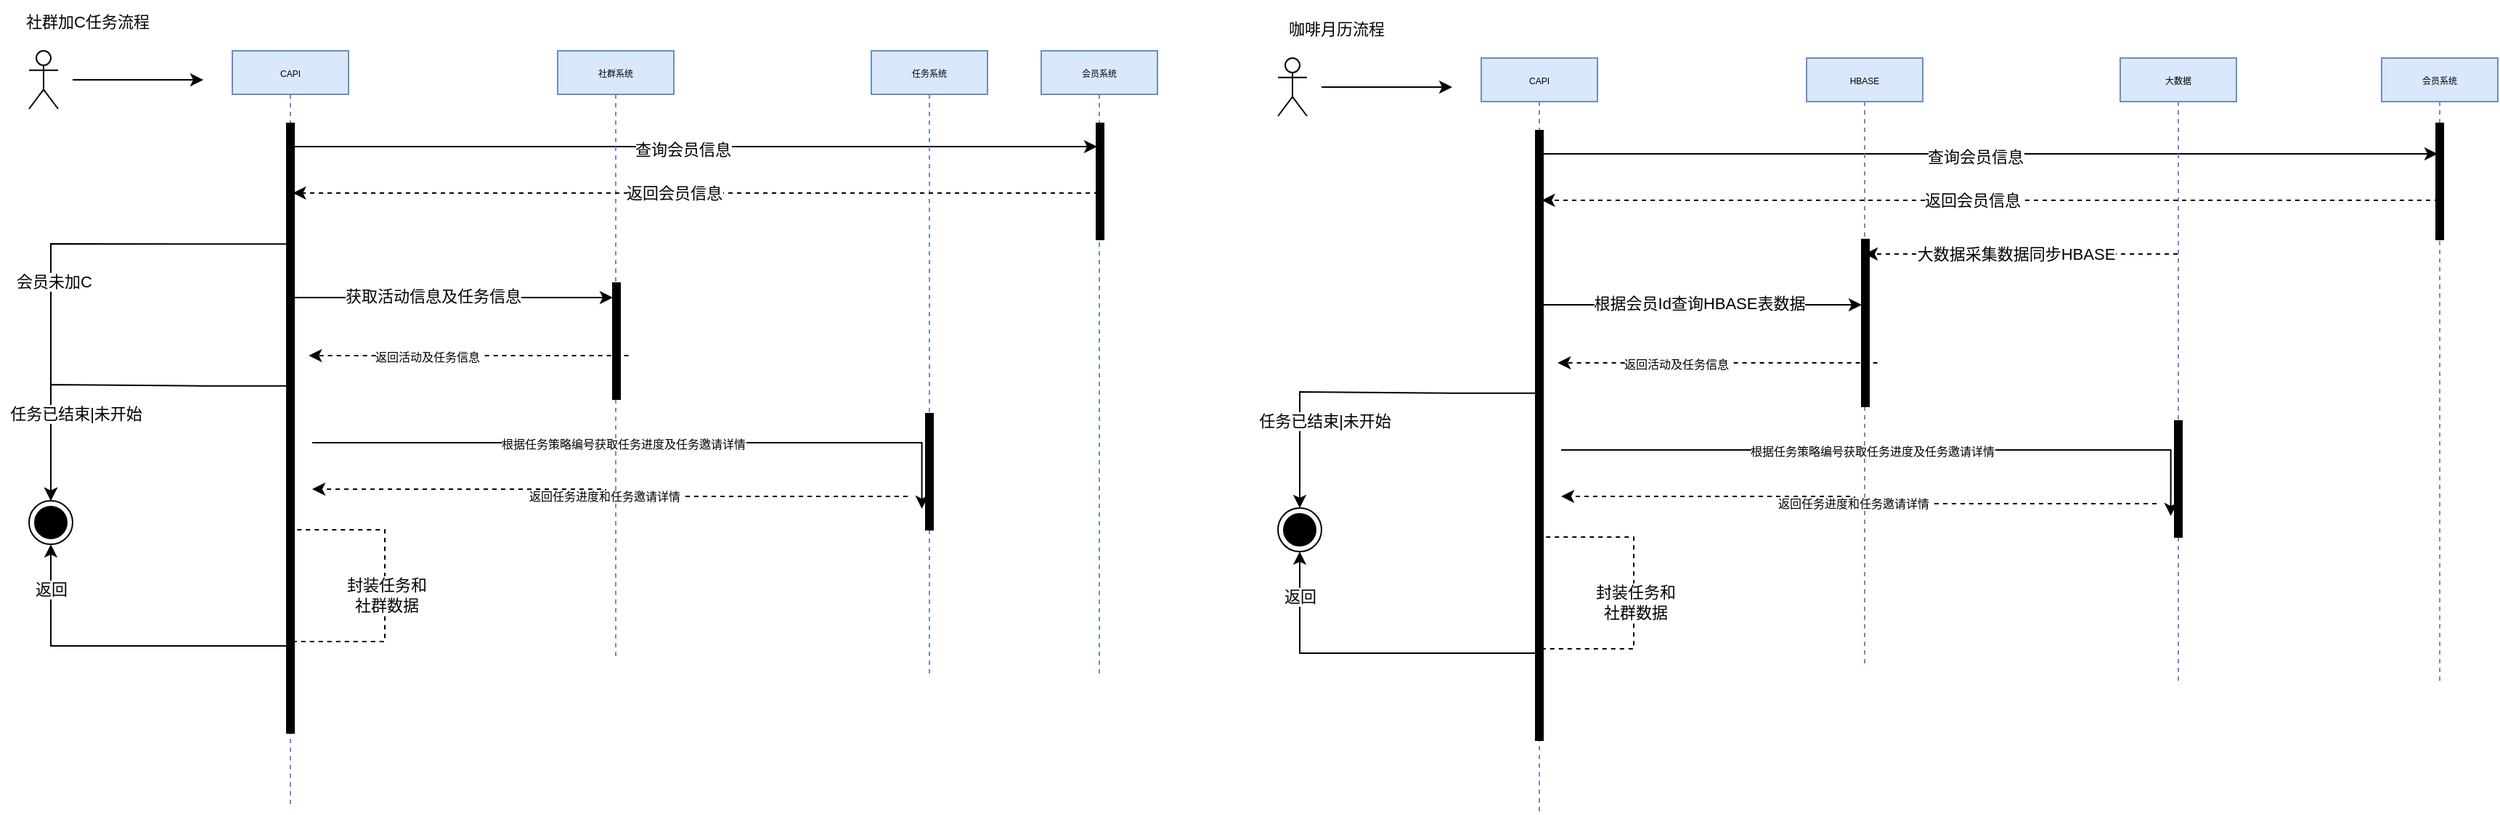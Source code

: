 <mxfile version="20.8.20" type="github">
  <diagram name="第 1 页" id="qlhUh7HrVUXP-Ii_Uvlv">
    <mxGraphModel dx="844" dy="445" grid="1" gridSize="10" guides="1" tooltips="1" connect="1" arrows="1" fold="1" page="1" pageScale="1" pageWidth="827" pageHeight="1169" math="0" shadow="0">
      <root>
        <mxCell id="0" />
        <mxCell id="1" parent="0" />
        <mxCell id="Bw2Q_cXHKGolPMlhN2pN-20" value="" style="edgeStyle=elbowEdgeStyle;rounded=0;orthogonalLoop=1;jettySize=auto;html=1;elbow=vertical;curved=0;fontSize=11;" edge="1" parent="1">
          <mxGeometry relative="1" as="geometry">
            <mxPoint x="232.5" y="220" as="sourcePoint" />
            <mxPoint x="452.0" y="220" as="targetPoint" />
            <Array as="points">
              <mxPoint x="292.5" y="220" />
            </Array>
          </mxGeometry>
        </mxCell>
        <mxCell id="Bw2Q_cXHKGolPMlhN2pN-21" value="获取活动信息及任务信息" style="edgeLabel;html=1;align=center;verticalAlign=middle;resizable=0;points=[];fontSize=11;" vertex="1" connectable="0" parent="Bw2Q_cXHKGolPMlhN2pN-20">
          <mxGeometry x="-0.205" y="1" relative="1" as="geometry">
            <mxPoint x="8" as="offset" />
          </mxGeometry>
        </mxCell>
        <mxCell id="Bw2Q_cXHKGolPMlhN2pN-45" style="edgeStyle=elbowEdgeStyle;rounded=0;orthogonalLoop=1;jettySize=auto;html=1;elbow=vertical;curved=0;fontSize=11;entryX=0.5;entryY=1;entryDx=0;entryDy=0;" edge="1" parent="1" source="Bw2Q_cXHKGolPMlhN2pN-1" target="Bw2Q_cXHKGolPMlhN2pN-47">
          <mxGeometry relative="1" as="geometry">
            <mxPoint x="95" y="400" as="targetPoint" />
            <mxPoint x="234.5" y="490" as="sourcePoint" />
            <Array as="points">
              <mxPoint x="70" y="460" />
            </Array>
          </mxGeometry>
        </mxCell>
        <mxCell id="Bw2Q_cXHKGolPMlhN2pN-46" value="返回" style="edgeLabel;html=1;align=center;verticalAlign=middle;resizable=0;points=[];fontSize=11;" vertex="1" connectable="0" parent="Bw2Q_cXHKGolPMlhN2pN-45">
          <mxGeometry x="0.505" y="-2" relative="1" as="geometry">
            <mxPoint x="-2" y="-27" as="offset" />
          </mxGeometry>
        </mxCell>
        <mxCell id="Bw2Q_cXHKGolPMlhN2pN-51" style="edgeStyle=elbowEdgeStyle;rounded=0;orthogonalLoop=1;jettySize=auto;html=1;elbow=vertical;curved=0;entryX=0.481;entryY=0.154;entryDx=0;entryDy=0;entryPerimeter=0;fontSize=11;" edge="1" parent="1" source="Bw2Q_cXHKGolPMlhN2pN-1" target="Bw2Q_cXHKGolPMlhN2pN-49">
          <mxGeometry relative="1" as="geometry" />
        </mxCell>
        <mxCell id="Bw2Q_cXHKGolPMlhN2pN-52" value="查询会员信息" style="edgeLabel;html=1;align=center;verticalAlign=middle;resizable=0;points=[];fontSize=11;" vertex="1" connectable="0" parent="Bw2Q_cXHKGolPMlhN2pN-51">
          <mxGeometry x="-0.03" y="-2" relative="1" as="geometry">
            <mxPoint as="offset" />
          </mxGeometry>
        </mxCell>
        <mxCell id="Bw2Q_cXHKGolPMlhN2pN-55" style="edgeStyle=elbowEdgeStyle;rounded=0;orthogonalLoop=1;jettySize=auto;html=1;elbow=vertical;curved=0;fontSize=11;exitX=-0.118;exitY=0.198;exitDx=0;exitDy=0;exitPerimeter=0;entryX=0.5;entryY=0;entryDx=0;entryDy=0;" edge="1" parent="1" source="Bw2Q_cXHKGolPMlhN2pN-13" target="Bw2Q_cXHKGolPMlhN2pN-47">
          <mxGeometry relative="1" as="geometry">
            <mxPoint x="65" y="350" as="targetPoint" />
            <Array as="points">
              <mxPoint x="130" y="183" />
            </Array>
          </mxGeometry>
        </mxCell>
        <mxCell id="Bw2Q_cXHKGolPMlhN2pN-56" value="会员未加C" style="edgeLabel;html=1;align=center;verticalAlign=middle;resizable=0;points=[];fontSize=11;" vertex="1" connectable="0" parent="Bw2Q_cXHKGolPMlhN2pN-55">
          <mxGeometry x="0.11" y="2" relative="1" as="geometry">
            <mxPoint as="offset" />
          </mxGeometry>
        </mxCell>
        <mxCell id="Bw2Q_cXHKGolPMlhN2pN-1" value="&lt;pre style=&quot;border-color: var(--border-color); line-height: 7.2px;&quot;&gt;&lt;font style=&quot;border-color: var(--border-color); font-size: 6px;&quot; face=&quot;Helvetica&quot;&gt;CAPI&lt;/font&gt;&lt;/pre&gt;" style="shape=umlLifeline;perimeter=lifelinePerimeter;whiteSpace=wrap;html=1;container=0;dropTarget=0;collapsible=0;recursiveResize=0;outlineConnect=0;portConstraint=eastwest;newEdgeStyle={&quot;edgeStyle&quot;:&quot;elbowEdgeStyle&quot;,&quot;elbow&quot;:&quot;vertical&quot;,&quot;curved&quot;:0,&quot;rounded&quot;:0};size=30;strokeWidth=1;fillColor=#dae8fc;strokeColor=#6c8ebf;align=center;" vertex="1" parent="1">
          <mxGeometry x="190" y="50" width="80" height="520" as="geometry" />
        </mxCell>
        <mxCell id="Bw2Q_cXHKGolPMlhN2pN-22" style="edgeStyle=elbowEdgeStyle;rounded=0;orthogonalLoop=1;jettySize=auto;html=1;elbow=vertical;curved=0;fontSize=8;dashed=1;" edge="1" parent="1">
          <mxGeometry relative="1" as="geometry">
            <mxPoint x="462.81" y="260" as="sourcePoint" />
            <mxPoint x="242.62" y="260" as="targetPoint" />
            <Array as="points">
              <mxPoint x="463" y="260" />
            </Array>
          </mxGeometry>
        </mxCell>
        <mxCell id="Bw2Q_cXHKGolPMlhN2pN-24" value="返回活动及任务信息" style="edgeLabel;html=1;align=center;verticalAlign=middle;resizable=0;points=[];fontSize=8;" vertex="1" connectable="0" parent="Bw2Q_cXHKGolPMlhN2pN-22">
          <mxGeometry x="0.161" y="1" relative="1" as="geometry">
            <mxPoint x="-11" as="offset" />
          </mxGeometry>
        </mxCell>
        <mxCell id="Bw2Q_cXHKGolPMlhN2pN-9" value="&lt;pre style=&quot;border-color: var(--border-color); line-height: 7.2px;&quot;&gt;&lt;font style=&quot;border-color: var(--border-color); font-size: 6px;&quot; face=&quot;Helvetica&quot;&gt;社群系统&lt;/font&gt;&lt;/pre&gt;" style="shape=umlLifeline;perimeter=lifelinePerimeter;whiteSpace=wrap;html=1;container=0;dropTarget=0;collapsible=0;recursiveResize=0;outlineConnect=0;portConstraint=eastwest;newEdgeStyle={&quot;edgeStyle&quot;:&quot;elbowEdgeStyle&quot;,&quot;elbow&quot;:&quot;vertical&quot;,&quot;curved&quot;:0,&quot;rounded&quot;:0};size=30;strokeWidth=1;fillColor=#dae8fc;strokeColor=#6c8ebf;align=center;" vertex="1" parent="1">
          <mxGeometry x="414" y="50" width="80" height="420" as="geometry" />
        </mxCell>
        <mxCell id="Bw2Q_cXHKGolPMlhN2pN-10" value="&lt;pre style=&quot;border-color: var(--border-color); line-height: 7.2px;&quot;&gt;&lt;font style=&quot;border-color: var(--border-color); font-size: 6px;&quot; face=&quot;Helvetica&quot;&gt;任务系统&lt;/font&gt;&lt;/pre&gt;" style="shape=umlLifeline;perimeter=lifelinePerimeter;whiteSpace=wrap;html=1;container=0;dropTarget=0;collapsible=0;recursiveResize=0;outlineConnect=0;portConstraint=eastwest;newEdgeStyle={&quot;edgeStyle&quot;:&quot;elbowEdgeStyle&quot;,&quot;elbow&quot;:&quot;vertical&quot;,&quot;curved&quot;:0,&quot;rounded&quot;:0};size=30;strokeWidth=1;fillColor=#dae8fc;strokeColor=#6c8ebf;align=center;" vertex="1" parent="1">
          <mxGeometry x="630" y="50" width="80" height="430" as="geometry" />
        </mxCell>
        <mxCell id="Bw2Q_cXHKGolPMlhN2pN-28" style="edgeStyle=orthogonalEdgeStyle;rounded=0;orthogonalLoop=1;jettySize=auto;html=1;entryX=-0.541;entryY=0.819;entryDx=0;entryDy=0;entryPerimeter=0;fontSize=8;" edge="1" parent="1" target="Bw2Q_cXHKGolPMlhN2pN-25">
          <mxGeometry relative="1" as="geometry">
            <mxPoint x="245" y="320" as="sourcePoint" />
            <Array as="points">
              <mxPoint x="545" y="320" />
              <mxPoint x="545" y="320" />
            </Array>
          </mxGeometry>
        </mxCell>
        <mxCell id="Bw2Q_cXHKGolPMlhN2pN-30" value="根据任务策略编号获取任务进度及任务邀请详情" style="edgeLabel;html=1;align=center;verticalAlign=middle;resizable=0;points=[];fontSize=8;" vertex="1" connectable="0" parent="Bw2Q_cXHKGolPMlhN2pN-28">
          <mxGeometry x="-0.306" y="-1" relative="1" as="geometry">
            <mxPoint x="52" as="offset" />
          </mxGeometry>
        </mxCell>
        <mxCell id="Bw2Q_cXHKGolPMlhN2pN-40" style="edgeStyle=orthogonalEdgeStyle;rounded=0;orthogonalLoop=1;jettySize=auto;html=1;fontSize=8;entryX=0.5;entryY=0;entryDx=0;entryDy=0;exitX=-0.117;exitY=0.233;exitDx=0;exitDy=0;exitPerimeter=0;" edge="1" parent="1" target="Bw2Q_cXHKGolPMlhN2pN-47">
          <mxGeometry relative="1" as="geometry">
            <mxPoint x="95" y="330" as="targetPoint" />
            <mxPoint x="231.915" y="280.87" as="sourcePoint" />
            <Array as="points">
              <mxPoint x="169" y="281" />
              <mxPoint x="90" y="280" />
            </Array>
          </mxGeometry>
        </mxCell>
        <mxCell id="Bw2Q_cXHKGolPMlhN2pN-41" value="&lt;font style=&quot;font-size: 11px;&quot;&gt;任务已结束|未开始&lt;/font&gt;" style="edgeLabel;html=1;align=center;verticalAlign=middle;resizable=0;points=[];fontSize=8;" vertex="1" connectable="0" parent="Bw2Q_cXHKGolPMlhN2pN-40">
          <mxGeometry x="0.213" y="3" relative="1" as="geometry">
            <mxPoint y="17" as="offset" />
          </mxGeometry>
        </mxCell>
        <mxCell id="Bw2Q_cXHKGolPMlhN2pN-13" value="" style="html=1;points=[];perimeter=orthogonalPerimeter;fillColor=strokeColor;fontSize=11;" vertex="1" parent="1">
          <mxGeometry x="227.5" y="100" width="5" height="420" as="geometry" />
        </mxCell>
        <mxCell id="Bw2Q_cXHKGolPMlhN2pN-18" value="" style="edgeStyle=elbowEdgeStyle;rounded=0;orthogonalLoop=1;jettySize=auto;html=1;elbow=vertical;curved=0;fontSize=11;" edge="1" parent="1">
          <mxGeometry relative="1" as="geometry">
            <mxPoint x="80" y="70" as="sourcePoint" />
            <mxPoint x="170" y="70" as="targetPoint" />
            <Array as="points">
              <mxPoint x="160" y="70" />
            </Array>
          </mxGeometry>
        </mxCell>
        <mxCell id="Bw2Q_cXHKGolPMlhN2pN-17" value="" style="shape=umlLifeline;perimeter=lifelinePerimeter;whiteSpace=wrap;html=1;container=0;dropTarget=0;collapsible=0;recursiveResize=0;outlineConnect=0;portConstraint=eastwest;newEdgeStyle={&quot;edgeStyle&quot;:&quot;elbowEdgeStyle&quot;,&quot;elbow&quot;:&quot;vertical&quot;,&quot;curved&quot;:0,&quot;rounded&quot;:0};participant=umlActor;fontSize=11;" vertex="1" parent="1">
          <mxGeometry x="50" y="50" width="20" height="40" as="geometry" />
        </mxCell>
        <mxCell id="Bw2Q_cXHKGolPMlhN2pN-23" value="" style="html=1;points=[];perimeter=orthogonalPerimeter;fillColor=strokeColor;fontSize=8;" vertex="1" parent="1">
          <mxGeometry x="452" y="210" width="5" height="80" as="geometry" />
        </mxCell>
        <mxCell id="Bw2Q_cXHKGolPMlhN2pN-31" style="edgeStyle=orthogonalEdgeStyle;rounded=0;orthogonalLoop=1;jettySize=auto;html=1;fontSize=8;dashed=1;" edge="1" parent="1">
          <mxGeometry relative="1" as="geometry">
            <mxPoint x="655" y="357" as="sourcePoint" />
            <mxPoint x="245" y="352" as="targetPoint" />
            <Array as="points">
              <mxPoint x="447" y="357" />
            </Array>
          </mxGeometry>
        </mxCell>
        <mxCell id="Bw2Q_cXHKGolPMlhN2pN-32" value="返回任务进度和任务邀请详情" style="edgeLabel;html=1;align=center;verticalAlign=middle;resizable=0;points=[];fontSize=8;" vertex="1" connectable="0" parent="Bw2Q_cXHKGolPMlhN2pN-31">
          <mxGeometry x="-0.202" relative="1" as="geometry">
            <mxPoint x="-44" as="offset" />
          </mxGeometry>
        </mxCell>
        <mxCell id="Bw2Q_cXHKGolPMlhN2pN-25" value="" style="html=1;points=[];perimeter=orthogonalPerimeter;fillColor=strokeColor;fontSize=8;" vertex="1" parent="1">
          <mxGeometry x="667.5" y="300" width="5" height="80" as="geometry" />
        </mxCell>
        <mxCell id="Bw2Q_cXHKGolPMlhN2pN-35" value="" style="edgeStyle=orthogonalEdgeStyle;rounded=0;orthogonalLoop=1;jettySize=auto;html=1;dashed=1;fontSize=8;endArrow=none;" edge="1" parent="1" target="Bw2Q_cXHKGolPMlhN2pN-1">
          <mxGeometry relative="1" as="geometry">
            <mxPoint x="239.145" y="457.15" as="targetPoint" />
            <mxPoint x="234.63" y="380.043" as="sourcePoint" />
            <Array as="points">
              <mxPoint x="295" y="380" />
              <mxPoint x="295" y="457" />
            </Array>
          </mxGeometry>
        </mxCell>
        <mxCell id="Bw2Q_cXHKGolPMlhN2pN-42" value="封装任务和&lt;br&gt;社群数据" style="edgeLabel;html=1;align=center;verticalAlign=middle;resizable=0;points=[];fontSize=11;" vertex="1" connectable="0" parent="Bw2Q_cXHKGolPMlhN2pN-35">
          <mxGeometry x="0.181" y="1" relative="1" as="geometry">
            <mxPoint y="-14" as="offset" />
          </mxGeometry>
        </mxCell>
        <mxCell id="Bw2Q_cXHKGolPMlhN2pN-47" value="" style="ellipse;html=1;shape=endState;fillColor=strokeColor;fontSize=11;" vertex="1" parent="1">
          <mxGeometry x="50" y="360" width="30" height="30" as="geometry" />
        </mxCell>
        <mxCell id="Bw2Q_cXHKGolPMlhN2pN-53" style="edgeStyle=elbowEdgeStyle;rounded=0;orthogonalLoop=1;jettySize=auto;html=1;elbow=vertical;curved=0;entryX=0.838;entryY=0.114;entryDx=0;entryDy=0;entryPerimeter=0;fontSize=11;dashed=1;" edge="1" parent="1" source="Bw2Q_cXHKGolPMlhN2pN-49" target="Bw2Q_cXHKGolPMlhN2pN-13">
          <mxGeometry relative="1" as="geometry" />
        </mxCell>
        <mxCell id="Bw2Q_cXHKGolPMlhN2pN-54" value="返回会员信息" style="edgeLabel;html=1;align=center;verticalAlign=middle;resizable=0;points=[];fontSize=11;" vertex="1" connectable="0" parent="Bw2Q_cXHKGolPMlhN2pN-53">
          <mxGeometry x="-0.062" relative="1" as="geometry">
            <mxPoint x="-32" as="offset" />
          </mxGeometry>
        </mxCell>
        <mxCell id="Bw2Q_cXHKGolPMlhN2pN-49" value="&lt;pre style=&quot;border-color: var(--border-color); line-height: 7.2px;&quot;&gt;&lt;font style=&quot;border-color: var(--border-color); font-size: 6px;&quot; face=&quot;Helvetica&quot;&gt;会员系统&lt;/font&gt;&lt;/pre&gt;" style="shape=umlLifeline;perimeter=lifelinePerimeter;whiteSpace=wrap;html=1;container=0;dropTarget=0;collapsible=0;recursiveResize=0;outlineConnect=0;portConstraint=eastwest;newEdgeStyle={&quot;edgeStyle&quot;:&quot;elbowEdgeStyle&quot;,&quot;elbow&quot;:&quot;vertical&quot;,&quot;curved&quot;:0,&quot;rounded&quot;:0};size=30;strokeWidth=1;fillColor=#dae8fc;strokeColor=#6c8ebf;align=center;" vertex="1" parent="1">
          <mxGeometry x="747" y="50" width="80" height="430" as="geometry" />
        </mxCell>
        <mxCell id="Bw2Q_cXHKGolPMlhN2pN-50" value="" style="html=1;points=[];perimeter=orthogonalPerimeter;fillColor=strokeColor;fontSize=11;" vertex="1" parent="1">
          <mxGeometry x="785" y="100" width="5" height="80" as="geometry" />
        </mxCell>
        <mxCell id="Bw2Q_cXHKGolPMlhN2pN-57" value="社群加C任务流程" style="text;html=1;align=center;verticalAlign=middle;resizable=0;points=[];autosize=1;strokeColor=none;fillColor=none;fontSize=11;" vertex="1" parent="1">
          <mxGeometry x="30" y="15" width="120" height="30" as="geometry" />
        </mxCell>
        <mxCell id="Bw2Q_cXHKGolPMlhN2pN-58" value="" style="edgeStyle=elbowEdgeStyle;rounded=0;orthogonalLoop=1;jettySize=auto;html=1;elbow=vertical;curved=0;fontSize=11;" edge="1" parent="1">
          <mxGeometry relative="1" as="geometry">
            <mxPoint x="1092.5" y="225" as="sourcePoint" />
            <mxPoint x="1312.0" y="225" as="targetPoint" />
            <Array as="points">
              <mxPoint x="1152.5" y="225" />
            </Array>
          </mxGeometry>
        </mxCell>
        <mxCell id="Bw2Q_cXHKGolPMlhN2pN-59" value="根据会员Id查询HBASE表数据" style="edgeLabel;html=1;align=center;verticalAlign=middle;resizable=0;points=[];fontSize=11;" vertex="1" connectable="0" parent="Bw2Q_cXHKGolPMlhN2pN-58">
          <mxGeometry x="-0.205" y="1" relative="1" as="geometry">
            <mxPoint x="20" as="offset" />
          </mxGeometry>
        </mxCell>
        <mxCell id="Bw2Q_cXHKGolPMlhN2pN-60" style="edgeStyle=elbowEdgeStyle;rounded=0;orthogonalLoop=1;jettySize=auto;html=1;elbow=vertical;curved=0;fontSize=11;entryX=0.5;entryY=1;entryDx=0;entryDy=0;" edge="1" parent="1" source="Bw2Q_cXHKGolPMlhN2pN-66" target="Bw2Q_cXHKGolPMlhN2pN-84">
          <mxGeometry relative="1" as="geometry">
            <mxPoint x="955" y="405" as="targetPoint" />
            <mxPoint x="1094.5" y="495" as="sourcePoint" />
            <Array as="points">
              <mxPoint x="930" y="465" />
            </Array>
          </mxGeometry>
        </mxCell>
        <mxCell id="Bw2Q_cXHKGolPMlhN2pN-61" value="返回" style="edgeLabel;html=1;align=center;verticalAlign=middle;resizable=0;points=[];fontSize=11;" vertex="1" connectable="0" parent="Bw2Q_cXHKGolPMlhN2pN-60">
          <mxGeometry x="0.505" y="-2" relative="1" as="geometry">
            <mxPoint x="-2" y="-27" as="offset" />
          </mxGeometry>
        </mxCell>
        <mxCell id="Bw2Q_cXHKGolPMlhN2pN-62" style="edgeStyle=elbowEdgeStyle;rounded=0;orthogonalLoop=1;jettySize=auto;html=1;elbow=vertical;curved=0;entryX=0.481;entryY=0.154;entryDx=0;entryDy=0;entryPerimeter=0;fontSize=11;" edge="1" parent="1" source="Bw2Q_cXHKGolPMlhN2pN-66" target="Bw2Q_cXHKGolPMlhN2pN-87">
          <mxGeometry relative="1" as="geometry" />
        </mxCell>
        <mxCell id="Bw2Q_cXHKGolPMlhN2pN-63" value="查询会员信息" style="edgeLabel;html=1;align=center;verticalAlign=middle;resizable=0;points=[];fontSize=11;" vertex="1" connectable="0" parent="Bw2Q_cXHKGolPMlhN2pN-62">
          <mxGeometry x="-0.03" y="-2" relative="1" as="geometry">
            <mxPoint as="offset" />
          </mxGeometry>
        </mxCell>
        <mxCell id="Bw2Q_cXHKGolPMlhN2pN-66" value="&lt;pre style=&quot;border-color: var(--border-color); line-height: 7.2px;&quot;&gt;&lt;font style=&quot;border-color: var(--border-color); font-size: 6px;&quot; face=&quot;Helvetica&quot;&gt;CAPI&lt;/font&gt;&lt;/pre&gt;" style="shape=umlLifeline;perimeter=lifelinePerimeter;whiteSpace=wrap;html=1;container=0;dropTarget=0;collapsible=0;recursiveResize=0;outlineConnect=0;portConstraint=eastwest;newEdgeStyle={&quot;edgeStyle&quot;:&quot;elbowEdgeStyle&quot;,&quot;elbow&quot;:&quot;vertical&quot;,&quot;curved&quot;:0,&quot;rounded&quot;:0};size=30;strokeWidth=1;fillColor=#dae8fc;strokeColor=#6c8ebf;align=center;" vertex="1" parent="1">
          <mxGeometry x="1050" y="55" width="80" height="520" as="geometry" />
        </mxCell>
        <mxCell id="Bw2Q_cXHKGolPMlhN2pN-67" style="edgeStyle=elbowEdgeStyle;rounded=0;orthogonalLoop=1;jettySize=auto;html=1;elbow=vertical;curved=0;fontSize=8;dashed=1;" edge="1" parent="1">
          <mxGeometry relative="1" as="geometry">
            <mxPoint x="1322.81" y="265" as="sourcePoint" />
            <mxPoint x="1102.62" y="265" as="targetPoint" />
            <Array as="points">
              <mxPoint x="1323" y="265" />
            </Array>
          </mxGeometry>
        </mxCell>
        <mxCell id="Bw2Q_cXHKGolPMlhN2pN-68" value="返回活动及任务信息" style="edgeLabel;html=1;align=center;verticalAlign=middle;resizable=0;points=[];fontSize=8;" vertex="1" connectable="0" parent="Bw2Q_cXHKGolPMlhN2pN-67">
          <mxGeometry x="0.161" y="1" relative="1" as="geometry">
            <mxPoint x="-11" as="offset" />
          </mxGeometry>
        </mxCell>
        <mxCell id="Bw2Q_cXHKGolPMlhN2pN-69" value="&lt;pre style=&quot;border-color: var(--border-color); line-height: 7.2px;&quot;&gt;&lt;font style=&quot;border-color: var(--border-color); font-size: 6px;&quot; face=&quot;Helvetica&quot;&gt;HBASE&lt;/font&gt;&lt;/pre&gt;" style="shape=umlLifeline;perimeter=lifelinePerimeter;whiteSpace=wrap;html=1;container=0;dropTarget=0;collapsible=0;recursiveResize=0;outlineConnect=0;portConstraint=eastwest;newEdgeStyle={&quot;edgeStyle&quot;:&quot;elbowEdgeStyle&quot;,&quot;elbow&quot;:&quot;vertical&quot;,&quot;curved&quot;:0,&quot;rounded&quot;:0};size=30;strokeWidth=1;fillColor=#dae8fc;strokeColor=#6c8ebf;align=center;" vertex="1" parent="1">
          <mxGeometry x="1274" y="55" width="80" height="420" as="geometry" />
        </mxCell>
        <mxCell id="Bw2Q_cXHKGolPMlhN2pN-90" style="edgeStyle=elbowEdgeStyle;rounded=0;orthogonalLoop=1;jettySize=auto;html=1;elbow=vertical;curved=0;fontSize=11;dashed=1;" edge="1" parent="1" source="Bw2Q_cXHKGolPMlhN2pN-70" target="Bw2Q_cXHKGolPMlhN2pN-69">
          <mxGeometry relative="1" as="geometry">
            <Array as="points">
              <mxPoint x="1400" y="190" />
            </Array>
          </mxGeometry>
        </mxCell>
        <mxCell id="Bw2Q_cXHKGolPMlhN2pN-91" value="大数据采集数据同步HBASE" style="edgeLabel;html=1;align=center;verticalAlign=middle;resizable=0;points=[];fontSize=11;" vertex="1" connectable="0" parent="Bw2Q_cXHKGolPMlhN2pN-90">
          <mxGeometry x="0.037" relative="1" as="geometry">
            <mxPoint as="offset" />
          </mxGeometry>
        </mxCell>
        <mxCell id="Bw2Q_cXHKGolPMlhN2pN-70" value="&lt;pre style=&quot;border-color: var(--border-color); line-height: 7.2px;&quot;&gt;&lt;font style=&quot;border-color: var(--border-color); font-size: 6px;&quot; face=&quot;Helvetica&quot;&gt;大数据&lt;/font&gt;&lt;/pre&gt;" style="shape=umlLifeline;perimeter=lifelinePerimeter;whiteSpace=wrap;html=1;container=0;dropTarget=0;collapsible=0;recursiveResize=0;outlineConnect=0;portConstraint=eastwest;newEdgeStyle={&quot;edgeStyle&quot;:&quot;elbowEdgeStyle&quot;,&quot;elbow&quot;:&quot;vertical&quot;,&quot;curved&quot;:0,&quot;rounded&quot;:0};size=30;strokeWidth=1;fillColor=#dae8fc;strokeColor=#6c8ebf;align=center;" vertex="1" parent="1">
          <mxGeometry x="1490" y="55" width="80" height="430" as="geometry" />
        </mxCell>
        <mxCell id="Bw2Q_cXHKGolPMlhN2pN-71" style="edgeStyle=orthogonalEdgeStyle;rounded=0;orthogonalLoop=1;jettySize=auto;html=1;entryX=-0.541;entryY=0.819;entryDx=0;entryDy=0;entryPerimeter=0;fontSize=8;" edge="1" parent="1" target="Bw2Q_cXHKGolPMlhN2pN-81">
          <mxGeometry relative="1" as="geometry">
            <mxPoint x="1105" y="325" as="sourcePoint" />
            <Array as="points">
              <mxPoint x="1405" y="325" />
              <mxPoint x="1405" y="325" />
            </Array>
          </mxGeometry>
        </mxCell>
        <mxCell id="Bw2Q_cXHKGolPMlhN2pN-72" value="根据任务策略编号获取任务进度及任务邀请详情" style="edgeLabel;html=1;align=center;verticalAlign=middle;resizable=0;points=[];fontSize=8;" vertex="1" connectable="0" parent="Bw2Q_cXHKGolPMlhN2pN-71">
          <mxGeometry x="-0.306" y="-1" relative="1" as="geometry">
            <mxPoint x="52" as="offset" />
          </mxGeometry>
        </mxCell>
        <mxCell id="Bw2Q_cXHKGolPMlhN2pN-73" style="edgeStyle=orthogonalEdgeStyle;rounded=0;orthogonalLoop=1;jettySize=auto;html=1;fontSize=8;entryX=0.5;entryY=0;entryDx=0;entryDy=0;exitX=-0.117;exitY=0.233;exitDx=0;exitDy=0;exitPerimeter=0;" edge="1" parent="1" target="Bw2Q_cXHKGolPMlhN2pN-84">
          <mxGeometry relative="1" as="geometry">
            <mxPoint x="955" y="335" as="targetPoint" />
            <mxPoint x="1091.915" y="285.87" as="sourcePoint" />
            <Array as="points">
              <mxPoint x="1029" y="286" />
              <mxPoint x="950" y="285" />
            </Array>
          </mxGeometry>
        </mxCell>
        <mxCell id="Bw2Q_cXHKGolPMlhN2pN-74" value="&lt;font style=&quot;font-size: 11px;&quot;&gt;任务已结束|未开始&lt;/font&gt;" style="edgeLabel;html=1;align=center;verticalAlign=middle;resizable=0;points=[];fontSize=8;" vertex="1" connectable="0" parent="Bw2Q_cXHKGolPMlhN2pN-73">
          <mxGeometry x="0.213" y="3" relative="1" as="geometry">
            <mxPoint y="17" as="offset" />
          </mxGeometry>
        </mxCell>
        <mxCell id="Bw2Q_cXHKGolPMlhN2pN-75" value="" style="html=1;points=[];perimeter=orthogonalPerimeter;fillColor=strokeColor;fontSize=11;" vertex="1" parent="1">
          <mxGeometry x="1087.5" y="105" width="5" height="420" as="geometry" />
        </mxCell>
        <mxCell id="Bw2Q_cXHKGolPMlhN2pN-76" value="" style="edgeStyle=elbowEdgeStyle;rounded=0;orthogonalLoop=1;jettySize=auto;html=1;elbow=vertical;curved=0;fontSize=11;" edge="1" parent="1">
          <mxGeometry relative="1" as="geometry">
            <mxPoint x="940" y="75" as="sourcePoint" />
            <mxPoint x="1030" y="75" as="targetPoint" />
            <Array as="points">
              <mxPoint x="1020" y="75" />
            </Array>
          </mxGeometry>
        </mxCell>
        <mxCell id="Bw2Q_cXHKGolPMlhN2pN-77" value="" style="shape=umlLifeline;perimeter=lifelinePerimeter;whiteSpace=wrap;html=1;container=0;dropTarget=0;collapsible=0;recursiveResize=0;outlineConnect=0;portConstraint=eastwest;newEdgeStyle={&quot;edgeStyle&quot;:&quot;elbowEdgeStyle&quot;,&quot;elbow&quot;:&quot;vertical&quot;,&quot;curved&quot;:0,&quot;rounded&quot;:0};participant=umlActor;fontSize=11;" vertex="1" parent="1">
          <mxGeometry x="910" y="55" width="20" height="40" as="geometry" />
        </mxCell>
        <mxCell id="Bw2Q_cXHKGolPMlhN2pN-78" value="" style="html=1;points=[];perimeter=orthogonalPerimeter;fillColor=strokeColor;fontSize=8;" vertex="1" parent="1">
          <mxGeometry x="1312" y="180" width="5" height="115" as="geometry" />
        </mxCell>
        <mxCell id="Bw2Q_cXHKGolPMlhN2pN-79" style="edgeStyle=orthogonalEdgeStyle;rounded=0;orthogonalLoop=1;jettySize=auto;html=1;fontSize=8;dashed=1;" edge="1" parent="1">
          <mxGeometry relative="1" as="geometry">
            <mxPoint x="1515" y="362" as="sourcePoint" />
            <mxPoint x="1105" y="357" as="targetPoint" />
            <Array as="points">
              <mxPoint x="1307" y="362" />
            </Array>
          </mxGeometry>
        </mxCell>
        <mxCell id="Bw2Q_cXHKGolPMlhN2pN-80" value="返回任务进度和任务邀请详情" style="edgeLabel;html=1;align=center;verticalAlign=middle;resizable=0;points=[];fontSize=8;" vertex="1" connectable="0" parent="Bw2Q_cXHKGolPMlhN2pN-79">
          <mxGeometry x="-0.202" relative="1" as="geometry">
            <mxPoint x="-44" as="offset" />
          </mxGeometry>
        </mxCell>
        <mxCell id="Bw2Q_cXHKGolPMlhN2pN-81" value="" style="html=1;points=[];perimeter=orthogonalPerimeter;fillColor=strokeColor;fontSize=8;" vertex="1" parent="1">
          <mxGeometry x="1527.5" y="305" width="5" height="80" as="geometry" />
        </mxCell>
        <mxCell id="Bw2Q_cXHKGolPMlhN2pN-82" value="" style="edgeStyle=orthogonalEdgeStyle;rounded=0;orthogonalLoop=1;jettySize=auto;html=1;dashed=1;fontSize=8;endArrow=none;" edge="1" parent="1" target="Bw2Q_cXHKGolPMlhN2pN-66">
          <mxGeometry relative="1" as="geometry">
            <mxPoint x="1099.145" y="462.15" as="targetPoint" />
            <mxPoint x="1094.63" y="385.043" as="sourcePoint" />
            <Array as="points">
              <mxPoint x="1155" y="385" />
              <mxPoint x="1155" y="462" />
            </Array>
          </mxGeometry>
        </mxCell>
        <mxCell id="Bw2Q_cXHKGolPMlhN2pN-83" value="封装任务和&lt;br&gt;社群数据" style="edgeLabel;html=1;align=center;verticalAlign=middle;resizable=0;points=[];fontSize=11;" vertex="1" connectable="0" parent="Bw2Q_cXHKGolPMlhN2pN-82">
          <mxGeometry x="0.181" y="1" relative="1" as="geometry">
            <mxPoint y="-14" as="offset" />
          </mxGeometry>
        </mxCell>
        <mxCell id="Bw2Q_cXHKGolPMlhN2pN-84" value="" style="ellipse;html=1;shape=endState;fillColor=strokeColor;fontSize=11;" vertex="1" parent="1">
          <mxGeometry x="910" y="365" width="30" height="30" as="geometry" />
        </mxCell>
        <mxCell id="Bw2Q_cXHKGolPMlhN2pN-85" style="edgeStyle=elbowEdgeStyle;rounded=0;orthogonalLoop=1;jettySize=auto;html=1;elbow=vertical;curved=0;entryX=0.838;entryY=0.114;entryDx=0;entryDy=0;entryPerimeter=0;fontSize=11;dashed=1;" edge="1" parent="1" source="Bw2Q_cXHKGolPMlhN2pN-87" target="Bw2Q_cXHKGolPMlhN2pN-75">
          <mxGeometry relative="1" as="geometry" />
        </mxCell>
        <mxCell id="Bw2Q_cXHKGolPMlhN2pN-86" value="返回会员信息" style="edgeLabel;html=1;align=center;verticalAlign=middle;resizable=0;points=[];fontSize=11;" vertex="1" connectable="0" parent="Bw2Q_cXHKGolPMlhN2pN-85">
          <mxGeometry x="-0.062" relative="1" as="geometry">
            <mxPoint x="-32" as="offset" />
          </mxGeometry>
        </mxCell>
        <mxCell id="Bw2Q_cXHKGolPMlhN2pN-87" value="&lt;pre style=&quot;border-color: var(--border-color); line-height: 7.2px;&quot;&gt;&lt;font style=&quot;border-color: var(--border-color); font-size: 6px;&quot; face=&quot;Helvetica&quot;&gt;会员系统&lt;/font&gt;&lt;/pre&gt;" style="shape=umlLifeline;perimeter=lifelinePerimeter;whiteSpace=wrap;html=1;container=0;dropTarget=0;collapsible=0;recursiveResize=0;outlineConnect=0;portConstraint=eastwest;newEdgeStyle={&quot;edgeStyle&quot;:&quot;elbowEdgeStyle&quot;,&quot;elbow&quot;:&quot;vertical&quot;,&quot;curved&quot;:0,&quot;rounded&quot;:0};size=30;strokeWidth=1;fillColor=#dae8fc;strokeColor=#6c8ebf;align=center;" vertex="1" parent="1">
          <mxGeometry x="1670" y="55" width="80" height="430" as="geometry" />
        </mxCell>
        <mxCell id="Bw2Q_cXHKGolPMlhN2pN-88" value="" style="html=1;points=[];perimeter=orthogonalPerimeter;fillColor=strokeColor;fontSize=11;" vertex="1" parent="1">
          <mxGeometry x="1707.5" y="100" width="5" height="80" as="geometry" />
        </mxCell>
        <mxCell id="Bw2Q_cXHKGolPMlhN2pN-89" value="咖啡月历流程" style="text;html=1;align=center;verticalAlign=middle;resizable=0;points=[];autosize=1;strokeColor=none;fillColor=none;fontSize=11;" vertex="1" parent="1">
          <mxGeometry x="900" y="20" width="100" height="30" as="geometry" />
        </mxCell>
      </root>
    </mxGraphModel>
  </diagram>
</mxfile>
